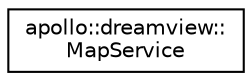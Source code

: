 digraph "Graphical Class Hierarchy"
{
  edge [fontname="Helvetica",fontsize="10",labelfontname="Helvetica",labelfontsize="10"];
  node [fontname="Helvetica",fontsize="10",shape=record];
  rankdir="LR";
  Node1 [label="apollo::dreamview::\lMapService",height=0.2,width=0.4,color="black", fillcolor="white", style="filled",URL="$classapollo_1_1dreamview_1_1MapService.html"];
}
